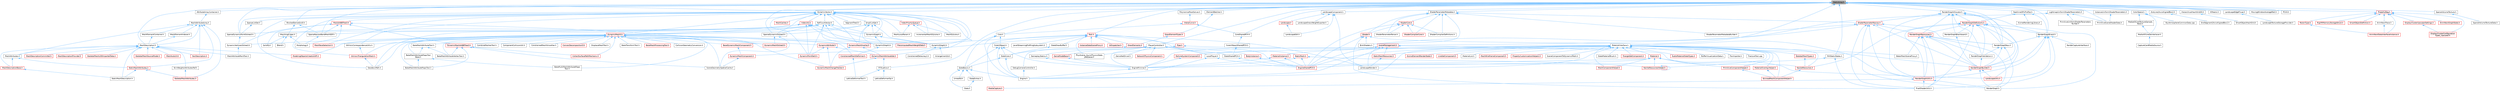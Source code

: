 digraph "StaticArray.h"
{
 // INTERACTIVE_SVG=YES
 // LATEX_PDF_SIZE
  bgcolor="transparent";
  edge [fontname=Helvetica,fontsize=10,labelfontname=Helvetica,labelfontsize=10];
  node [fontname=Helvetica,fontsize=10,shape=box,height=0.2,width=0.4];
  Node1 [id="Node000001",label="StaticArray.h",height=0.2,width=0.4,color="gray40", fillcolor="grey60", style="filled", fontcolor="black",tooltip=" "];
  Node1 -> Node2 [id="edge1_Node000001_Node000002",dir="back",color="steelblue1",style="solid",tooltip=" "];
  Node2 [id="Node000002",label="AttributeArrayContainer.h",height=0.2,width=0.4,color="grey40", fillcolor="white", style="filled",URL="$d1/d66/AttributeArrayContainer_8h.html",tooltip=" "];
  Node2 -> Node3 [id="edge2_Node000002_Node000003",dir="back",color="steelblue1",style="solid",tooltip=" "];
  Node3 [id="Node000003",label="MeshAttributeArray.h",height=0.2,width=0.4,color="grey40", fillcolor="white", style="filled",URL="$dd/dcf/MeshAttributeArray_8h.html",tooltip=" "];
  Node3 -> Node4 [id="edge3_Node000003_Node000004",dir="back",color="steelblue1",style="solid",tooltip=" "];
  Node4 [id="Node000004",label="HairDescription.h",height=0.2,width=0.4,color="red", fillcolor="#FFF0F0", style="filled",URL="$df/d27/HairDescription_8h.html",tooltip=" "];
  Node3 -> Node18 [id="edge4_Node000003_Node000018",dir="back",color="steelblue1",style="solid",tooltip=" "];
  Node18 [id="Node000018",label="MeshAttributes.h",height=0.2,width=0.4,color="grey40", fillcolor="white", style="filled",URL="$d8/d64/MeshAttributes_8h.html",tooltip=" "];
  Node18 -> Node19 [id="edge5_Node000018_Node000019",dir="back",color="steelblue1",style="solid",tooltip=" "];
  Node19 [id="Node000019",label="MeshDescriptionBase.h",height=0.2,width=0.4,color="red", fillcolor="#FFF0F0", style="filled",URL="$d3/d3c/MeshDescriptionBase_8h.html",tooltip=" "];
  Node19 -> Node21 [id="edge6_Node000019_Node000021",dir="back",color="steelblue1",style="solid",tooltip=" "];
  Node21 [id="Node000021",label="StaticMeshDescription.h",height=0.2,width=0.4,color="grey40", fillcolor="white", style="filled",URL="$d5/d71/StaticMeshDescription_8h.html",tooltip=" "];
  Node18 -> Node22 [id="edge7_Node000018_Node000022",dir="back",color="steelblue1",style="solid",tooltip=" "];
  Node22 [id="Node000022",label="StaticMeshAttributes.h",height=0.2,width=0.4,color="red", fillcolor="#FFF0F0", style="filled",URL="$dd/db4/StaticMeshAttributes_8h.html",tooltip=" "];
  Node22 -> Node34 [id="edge8_Node000022_Node000034",dir="back",color="steelblue1",style="solid",tooltip=" "];
  Node34 [id="Node000034",label="SkeletalMeshAttributes.h",height=0.2,width=0.4,color="red", fillcolor="#FFF0F0", style="filled",URL="$df/d3f/SkeletalMeshAttributes_8h.html",tooltip=" "];
  Node22 -> Node21 [id="edge9_Node000022_Node000021",dir="back",color="steelblue1",style="solid",tooltip=" "];
  Node3 -> Node37 [id="edge10_Node000003_Node000037",dir="back",color="steelblue1",style="solid",tooltip=" "];
  Node37 [id="Node000037",label="MeshDescription.h",height=0.2,width=0.4,color="grey40", fillcolor="white", style="filled",URL="$d5/d91/MeshDescription_8h.html",tooltip=" "];
  Node37 -> Node4 [id="edge11_Node000037_Node000004",dir="back",color="steelblue1",style="solid",tooltip=" "];
  Node37 -> Node38 [id="edge12_Node000037_Node000038",dir="back",color="steelblue1",style="solid",tooltip=" "];
  Node38 [id="Node000038",label="MeshAttributePaintTool.h",height=0.2,width=0.4,color="grey40", fillcolor="white", style="filled",URL="$d3/d29/MeshAttributePaintTool_8h.html",tooltip=" "];
  Node37 -> Node18 [id="edge13_Node000037_Node000018",dir="back",color="steelblue1",style="solid",tooltip=" "];
  Node37 -> Node39 [id="edge14_Node000037_Node000039",dir="back",color="steelblue1",style="solid",tooltip=" "];
  Node39 [id="Node000039",label="MeshAutoUV.h",height=0.2,width=0.4,color="red", fillcolor="#FFF0F0", style="filled",URL="$d4/db4/MeshAutoUV_8h.html",tooltip=" "];
  Node37 -> Node19 [id="edge15_Node000037_Node000019",dir="back",color="steelblue1",style="solid",tooltip=" "];
  Node37 -> Node41 [id="edge16_Node000037_Node000041",dir="back",color="steelblue1",style="solid",tooltip=" "];
  Node41 [id="Node000041",label="MeshDescriptionCommitter.h",height=0.2,width=0.4,color="red", fillcolor="#FFF0F0", style="filled",URL="$d0/dae/MeshDescriptionCommitter_8h.html",tooltip=" "];
  Node37 -> Node44 [id="edge17_Node000037_Node000044",dir="back",color="steelblue1",style="solid",tooltip=" "];
  Node44 [id="Node000044",label="MeshDescriptionProvider.h",height=0.2,width=0.4,color="red", fillcolor="#FFF0F0", style="filled",URL="$da/db2/MeshDescriptionProvider_8h.html",tooltip=" "];
  Node37 -> Node45 [id="edge18_Node000037_Node000045",dir="back",color="steelblue1",style="solid",tooltip=" "];
  Node45 [id="Node000045",label="ModelingObjectsCreationAPI.h",height=0.2,width=0.4,color="red", fillcolor="#FFF0F0", style="filled",URL="$df/d4c/ModelingObjectsCreationAPI_8h.html",tooltip=" "];
  Node37 -> Node68 [id="edge19_Node000037_Node000068",dir="back",color="steelblue1",style="solid",tooltip=" "];
  Node68 [id="Node000068",label="SkeletalMeshLODImporterData.h",height=0.2,width=0.4,color="red", fillcolor="#FFF0F0", style="filled",URL="$de/dc6/SkeletalMeshLODImporterData_8h.html",tooltip=" "];
  Node37 -> Node72 [id="edge20_Node000037_Node000072",dir="back",color="steelblue1",style="solid",tooltip=" "];
  Node72 [id="Node000072",label="SkeletalMeshSourceModel.h",height=0.2,width=0.4,color="red", fillcolor="#FFF0F0", style="filled",URL="$d0/dc6/SkeletalMeshSourceModel_8h.html",tooltip=" "];
  Node37 -> Node105 [id="edge21_Node000037_Node000105",dir="back",color="steelblue1",style="solid",tooltip=" "];
  Node105 [id="Node000105",label="SkinWeightsAttributesRef.h",height=0.2,width=0.4,color="grey40", fillcolor="white", style="filled",URL="$d8/dc2/SkinWeightsAttributesRef_8h.html",tooltip=" "];
  Node105 -> Node34 [id="edge22_Node000105_Node000034",dir="back",color="steelblue1",style="solid",tooltip=" "];
  Node37 -> Node22 [id="edge23_Node000037_Node000022",dir="back",color="steelblue1",style="solid",tooltip=" "];
  Node37 -> Node21 [id="edge24_Node000037_Node000021",dir="back",color="steelblue1",style="solid",tooltip=" "];
  Node3 -> Node106 [id="edge25_Node000003_Node000106",dir="back",color="steelblue1",style="solid",tooltip=" "];
  Node106 [id="Node000106",label="MeshElementContainer.h",height=0.2,width=0.4,color="grey40", fillcolor="white", style="filled",URL="$d1/dfa/MeshElementContainer_8h.html",tooltip=" "];
  Node106 -> Node37 [id="edge26_Node000106_Node000037",dir="back",color="steelblue1",style="solid",tooltip=" "];
  Node3 -> Node107 [id="edge27_Node000003_Node000107",dir="back",color="steelblue1",style="solid",tooltip=" "];
  Node107 [id="Node000107",label="MeshElementIndexer.h",height=0.2,width=0.4,color="grey40", fillcolor="white", style="filled",URL="$db/d4c/MeshElementIndexer_8h.html",tooltip=" "];
  Node107 -> Node37 [id="edge28_Node000107_Node000037",dir="back",color="steelblue1",style="solid",tooltip=" "];
  Node3 -> Node34 [id="edge29_Node000003_Node000034",dir="back",color="steelblue1",style="solid",tooltip=" "];
  Node3 -> Node22 [id="edge30_Node000003_Node000022",dir="back",color="steelblue1",style="solid",tooltip=" "];
  Node1 -> Node108 [id="edge31_Node000001_Node000108",dir="back",color="steelblue1",style="solid",tooltip=" "];
  Node108 [id="Node000108",label="BlockedDenseGrid3.h",height=0.2,width=0.4,color="grey40", fillcolor="white", style="filled",URL="$d1/ddb/BlockedDenseGrid3_8h.html",tooltip=" "];
  Node108 -> Node109 [id="edge32_Node000108_Node000109",dir="back",color="steelblue1",style="solid",tooltip=" "];
  Node109 [id="Node000109",label="MarchingCubes.h",height=0.2,width=0.4,color="grey40", fillcolor="white", style="filled",URL="$d8/d16/MarchingCubes_8h.html",tooltip=" "];
  Node109 -> Node110 [id="edge33_Node000109_Node000110",dir="back",color="steelblue1",style="solid",tooltip=" "];
  Node110 [id="Node000110",label="Blend.h",height=0.2,width=0.4,color="grey40", fillcolor="white", style="filled",URL="$d4/d80/Blend_8h.html",tooltip=" "];
  Node109 -> Node111 [id="edge34_Node000109_Node000111",dir="back",color="steelblue1",style="solid",tooltip=" "];
  Node111 [id="Node000111",label="Morphology.h",height=0.2,width=0.4,color="grey40", fillcolor="white", style="filled",URL="$d7/d60/Morphology_8h.html",tooltip=" "];
  Node109 -> Node112 [id="edge35_Node000109_Node000112",dir="back",color="steelblue1",style="solid",tooltip=" "];
  Node112 [id="Node000112",label="Solidify.h",height=0.2,width=0.4,color="grey40", fillcolor="white", style="filled",URL="$d0/ded/Solidify_8h.html",tooltip=" "];
  Node108 -> Node113 [id="edge36_Node000108_Node000113",dir="back",color="steelblue1",style="solid",tooltip=" "];
  Node113 [id="Node000113",label="SparseNarrowBandMeshSDF.h",height=0.2,width=0.4,color="grey40", fillcolor="white", style="filled",URL="$d2/d60/SparseNarrowBandMeshSDF_8h.html",tooltip=" "];
  Node113 -> Node111 [id="edge37_Node000113_Node000111",dir="back",color="steelblue1",style="solid",tooltip=" "];
  Node1 -> Node114 [id="edge38_Node000001_Node000114",dir="back",color="steelblue1",style="solid",tooltip=" "];
  Node114 [id="Node000114",label="ColorSpace.h",height=0.2,width=0.4,color="grey40", fillcolor="white", style="filled",URL="$de/d18/ColorSpace_8h.html",tooltip=" "];
  Node114 -> Node115 [id="edge39_Node000114_Node000115",dir="back",color="steelblue1",style="solid",tooltip=" "];
  Node115 [id="Node000115",label="MediaIOCoreDeinterlacer.h",height=0.2,width=0.4,color="grey40", fillcolor="white", style="filled",URL="$d4/dc4/MediaIOCoreDeinterlacer_8h.html",tooltip=" "];
  Node115 -> Node116 [id="edge40_Node000115_Node000116",dir="back",color="steelblue1",style="solid",tooltip=" "];
  Node116 [id="Node000116",label="CaptureCardMediaSource.h",height=0.2,width=0.4,color="grey40", fillcolor="white", style="filled",URL="$d7/d73/CaptureCardMediaSource_8h.html",tooltip=" "];
  Node114 -> Node117 [id="edge41_Node000114_Node000117",dir="back",color="steelblue1",style="solid",tooltip=" "];
  Node117 [id="Node000117",label="MediaIOCoreTextureSample\lBase.h",height=0.2,width=0.4,color="grey40", fillcolor="white", style="filled",URL="$dc/d4b/MediaIOCoreTextureSampleBase_8h.html",tooltip=" "];
  Node117 -> Node115 [id="edge42_Node000117_Node000115",dir="back",color="steelblue1",style="solid",tooltip=" "];
  Node114 -> Node118 [id="edge43_Node000114_Node000118",dir="back",color="steelblue1",style="solid",tooltip=" "];
  Node118 [id="Node000118",label="SkyAtmosphereCommonData.cpp",height=0.2,width=0.4,color="grey40", fillcolor="white", style="filled",URL="$d3/d5b/SkyAtmosphereCommonData_8cpp.html",tooltip=" "];
  Node1 -> Node119 [id="edge44_Node000001_Node000119",dir="back",color="steelblue1",style="solid",tooltip=" "];
  Node119 [id="Node000119",label="Core.h",height=0.2,width=0.4,color="grey40", fillcolor="white", style="filled",URL="$d6/dd7/Core_8h.html",tooltip=" "];
  Node119 -> Node120 [id="edge45_Node000119_Node000120",dir="back",color="steelblue1",style="solid",tooltip=" "];
  Node120 [id="Node000120",label="CoreUObject.h",height=0.2,width=0.4,color="grey40", fillcolor="white", style="filled",URL="$d0/ded/CoreUObject_8h.html",tooltip=" "];
  Node120 -> Node81 [id="edge46_Node000120_Node000081",dir="back",color="steelblue1",style="solid",tooltip=" "];
  Node81 [id="Node000081",label="Engine.h",height=0.2,width=0.4,color="grey40", fillcolor="white", style="filled",URL="$d1/d34/Public_2Engine_8h.html",tooltip=" "];
  Node120 -> Node80 [id="edge47_Node000120_Node000080",dir="back",color="steelblue1",style="solid",tooltip=" "];
  Node80 [id="Node000080",label="EngineMinimal.h",height=0.2,width=0.4,color="grey40", fillcolor="white", style="filled",URL="$d0/d2c/EngineMinimal_8h.html",tooltip=" "];
  Node80 -> Node81 [id="edge48_Node000080_Node000081",dir="back",color="steelblue1",style="solid",tooltip=" "];
  Node120 -> Node121 [id="edge49_Node000120_Node000121",dir="back",color="steelblue1",style="solid",tooltip=" "];
  Node121 [id="Node000121",label="SlateBasics.h",height=0.2,width=0.4,color="grey40", fillcolor="white", style="filled",URL="$da/d2f/SlateBasics_8h.html",tooltip=" "];
  Node121 -> Node81 [id="edge50_Node000121_Node000081",dir="back",color="steelblue1",style="solid",tooltip=" "];
  Node121 -> Node122 [id="edge51_Node000121_Node000122",dir="back",color="steelblue1",style="solid",tooltip=" "];
  Node122 [id="Node000122",label="Slate.h",height=0.2,width=0.4,color="grey40", fillcolor="white", style="filled",URL="$d2/dc0/Slate_8h.html",tooltip=" "];
  Node121 -> Node123 [id="edge52_Node000121_Node000123",dir="back",color="steelblue1",style="solid",tooltip=" "];
  Node123 [id="Node000123",label="SlateExtras.h",height=0.2,width=0.4,color="grey40", fillcolor="white", style="filled",URL="$d8/dec/SlateExtras_8h.html",tooltip=" "];
  Node123 -> Node122 [id="edge53_Node000123_Node000122",dir="back",color="steelblue1",style="solid",tooltip=" "];
  Node121 -> Node79 [id="edge54_Node000121_Node000079",dir="back",color="steelblue1",style="solid",tooltip=" "];
  Node79 [id="Node000079",label="UnrealEd.h",height=0.2,width=0.4,color="grey40", fillcolor="white", style="filled",URL="$d2/d5f/UnrealEd_8h.html",tooltip=" "];
  Node120 -> Node124 [id="edge55_Node000120_Node000124",dir="back",color="steelblue1",style="solid",tooltip=" "];
  Node124 [id="Node000124",label="SlateCore.h",height=0.2,width=0.4,color="grey40", fillcolor="white", style="filled",URL="$dc/d03/SlateCore_8h.html",tooltip=" "];
  Node124 -> Node81 [id="edge56_Node000124_Node000081",dir="back",color="steelblue1",style="solid",tooltip=" "];
  Node124 -> Node121 [id="edge57_Node000124_Node000121",dir="back",color="steelblue1",style="solid",tooltip=" "];
  Node119 -> Node81 [id="edge58_Node000119_Node000081",dir="back",color="steelblue1",style="solid",tooltip=" "];
  Node119 -> Node121 [id="edge59_Node000119_Node000121",dir="back",color="steelblue1",style="solid",tooltip=" "];
  Node1 -> Node125 [id="edge60_Node000001_Node000125",dir="back",color="steelblue1",style="solid",tooltip=" "];
  Node125 [id="Node000125",label="CoreSharedPCH.h",height=0.2,width=0.4,color="grey40", fillcolor="white", style="filled",URL="$d8/de5/CoreSharedPCH_8h.html",tooltip=" "];
  Node125 -> Node126 [id="edge61_Node000125_Node000126",dir="back",color="steelblue1",style="solid",tooltip=" "];
  Node126 [id="Node000126",label="CoreUObjectSharedPCH.h",height=0.2,width=0.4,color="grey40", fillcolor="white", style="filled",URL="$de/d2f/CoreUObjectSharedPCH_8h.html",tooltip=" "];
  Node126 -> Node127 [id="edge62_Node000126_Node000127",dir="back",color="steelblue1",style="solid",tooltip=" "];
  Node127 [id="Node000127",label="SlateSharedPCH.h",height=0.2,width=0.4,color="grey40", fillcolor="white", style="filled",URL="$d1/dfc/SlateSharedPCH_8h.html",tooltip=" "];
  Node127 -> Node82 [id="edge63_Node000127_Node000082",dir="back",color="steelblue1",style="solid",tooltip=" "];
  Node82 [id="Node000082",label="EngineSharedPCH.h",height=0.2,width=0.4,color="red", fillcolor="#FFF0F0", style="filled",URL="$dc/dbb/EngineSharedPCH_8h.html",tooltip=" "];
  Node1 -> Node128 [id="edge64_Node000001_Node000128",dir="back",color="steelblue1",style="solid",tooltip=" "];
  Node128 [id="Node000128",label="DistLine2AxisAlignedBox2.h",height=0.2,width=0.4,color="grey40", fillcolor="white", style="filled",URL="$da/d61/DistLine2AxisAlignedBox2_8h.html",tooltip=" "];
  Node128 -> Node129 [id="edge65_Node000128_Node000129",dir="back",color="steelblue1",style="solid",tooltip=" "];
  Node129 [id="Node000129",label="DistSegment2AxisAlignedBox2.h",height=0.2,width=0.4,color="grey40", fillcolor="white", style="filled",URL="$da/da9/DistSegment2AxisAlignedBox2_8h.html",tooltip=" "];
  Node1 -> Node130 [id="edge66_Node000001_Node000130",dir="back",color="steelblue1",style="solid",tooltip=" "];
  Node130 [id="Node000130",label="DynamicVector.h",height=0.2,width=0.4,color="grey40", fillcolor="white", style="filled",URL="$d5/dfc/DynamicVector_8h.html",tooltip=" "];
  Node130 -> Node131 [id="edge67_Node000130_Node000131",dir="back",color="steelblue1",style="solid",tooltip=" "];
  Node131 [id="Node000131",label="DynamicGraph.h",height=0.2,width=0.4,color="grey40", fillcolor="white", style="filled",URL="$d9/d3f/DynamicGraph_8h.html",tooltip=" "];
  Node131 -> Node132 [id="edge68_Node000131_Node000132",dir="back",color="steelblue1",style="solid",tooltip=" "];
  Node132 [id="Node000132",label="DynamicGraph2.h",height=0.2,width=0.4,color="grey40", fillcolor="white", style="filled",URL="$df/d51/DynamicGraph2_8h.html",tooltip=" "];
  Node132 -> Node133 [id="edge69_Node000132_Node000133",dir="back",color="steelblue1",style="solid",tooltip=" "];
  Node133 [id="Node000133",label="Arrangement2d.h",height=0.2,width=0.4,color="grey40", fillcolor="white", style="filled",URL="$de/d7e/Arrangement2d_8h.html",tooltip=" "];
  Node132 -> Node134 [id="edge70_Node000132_Node000134",dir="back",color="steelblue1",style="solid",tooltip=" "];
  Node134 [id="Node000134",label="ConstrainedDelaunay2.h",height=0.2,width=0.4,color="grey40", fillcolor="white", style="filled",URL="$de/dbf/ConstrainedDelaunay2_8h.html",tooltip=" "];
  Node131 -> Node135 [id="edge71_Node000131_Node000135",dir="back",color="steelblue1",style="solid",tooltip=" "];
  Node135 [id="Node000135",label="DynamicGraph3.h",height=0.2,width=0.4,color="grey40", fillcolor="white", style="filled",URL="$dd/d8e/DynamicGraph3_8h.html",tooltip=" "];
  Node135 -> Node136 [id="edge72_Node000135_Node000136",dir="back",color="steelblue1",style="solid",tooltip=" "];
  Node136 [id="Node000136",label="ConstrainedMeshDeformer.h",height=0.2,width=0.4,color="red", fillcolor="#FFF0F0", style="filled",URL="$df/ddf/ConstrainedMeshDeformer_8h.html",tooltip=" "];
  Node136 -> Node137 [id="edge73_Node000136_Node000137",dir="back",color="steelblue1",style="solid",tooltip=" "];
  Node137 [id="Node000137",label="LatticeDeformerTool.h",height=0.2,width=0.4,color="grey40", fillcolor="white", style="filled",URL="$db/d83/LatticeDeformerTool_8h.html",tooltip=" "];
  Node130 -> Node132 [id="edge74_Node000130_Node000132",dir="back",color="steelblue1",style="solid",tooltip=" "];
  Node130 -> Node135 [id="edge75_Node000130_Node000135",dir="back",color="steelblue1",style="solid",tooltip=" "];
  Node130 -> Node139 [id="edge76_Node000130_Node000139",dir="back",color="steelblue1",style="solid",tooltip=" "];
  Node139 [id="Node000139",label="DynamicMesh3.h",height=0.2,width=0.4,color="red", fillcolor="#FFF0F0", style="filled",URL="$d5/d34/DynamicMesh3_8h.html",tooltip=" "];
  Node139 -> Node95 [id="edge77_Node000139_Node000095",dir="back",color="steelblue1",style="solid",tooltip=" "];
  Node95 [id="Node000095",label="BakeMeshAttributeMapsTool.h",height=0.2,width=0.4,color="grey40", fillcolor="white", style="filled",URL="$d8/d14/BakeMeshAttributeMapsTool_8h.html",tooltip=" "];
  Node139 -> Node94 [id="edge78_Node000139_Node000094",dir="back",color="steelblue1",style="solid",tooltip=" "];
  Node94 [id="Node000094",label="BakeMeshAttributeMapsTool\lBase.h",height=0.2,width=0.4,color="grey40", fillcolor="white", style="filled",URL="$dc/d68/BakeMeshAttributeMapsToolBase_8h.html",tooltip=" "];
  Node94 -> Node95 [id="edge79_Node000094_Node000095",dir="back",color="steelblue1",style="solid",tooltip=" "];
  Node94 -> Node96 [id="edge80_Node000094_Node000096",dir="back",color="steelblue1",style="solid",tooltip=" "];
  Node96 [id="Node000096",label="BakeMultiMeshAttributeMaps\lTool.h",height=0.2,width=0.4,color="grey40", fillcolor="white", style="filled",URL="$d7/d65/BakeMultiMeshAttributeMapsTool_8h.html",tooltip=" "];
  Node139 -> Node93 [id="edge81_Node000139_Node000093",dir="back",color="steelblue1",style="solid",tooltip=" "];
  Node93 [id="Node000093",label="BakeMeshAttributeTool.h",height=0.2,width=0.4,color="grey40", fillcolor="white", style="filled",URL="$d0/d82/BakeMeshAttributeTool_8h.html",tooltip=" "];
  Node93 -> Node94 [id="edge82_Node000093_Node000094",dir="back",color="steelblue1",style="solid",tooltip=" "];
  Node93 -> Node97 [id="edge83_Node000093_Node000097",dir="back",color="steelblue1",style="solid",tooltip=" "];
  Node97 [id="Node000097",label="BakeMeshAttributeVertexTool.h",height=0.2,width=0.4,color="grey40", fillcolor="white", style="filled",URL="$d6/d76/BakeMeshAttributeVertexTool_8h.html",tooltip=" "];
  Node139 -> Node97 [id="edge84_Node000139_Node000097",dir="back",color="steelblue1",style="solid",tooltip=" "];
  Node139 -> Node96 [id="edge85_Node000139_Node000096",dir="back",color="steelblue1",style="solid",tooltip=" "];
  Node139 -> Node140 [id="edge86_Node000139_Node000140",dir="back",color="steelblue1",style="solid",tooltip=" "];
  Node140 [id="Node000140",label="BakeTransformTool.h",height=0.2,width=0.4,color="grey40", fillcolor="white", style="filled",URL="$dc/d39/BakeTransformTool_8h.html",tooltip=" "];
  Node139 -> Node141 [id="edge87_Node000139_Node000141",dir="back",color="steelblue1",style="solid",tooltip=" "];
  Node141 [id="Node000141",label="BaseDynamicMeshComponent.h",height=0.2,width=0.4,color="red", fillcolor="#FFF0F0", style="filled",URL="$d3/df4/BaseDynamicMeshComponent_8h.html",tooltip=" "];
  Node141 -> Node143 [id="edge88_Node000141_Node000143",dir="back",color="steelblue1",style="solid",tooltip=" "];
  Node143 [id="Node000143",label="DynamicMeshComponent.h",height=0.2,width=0.4,color="red", fillcolor="#FFF0F0", style="filled",URL="$d8/d66/DynamicMeshComponent_8h.html",tooltip=" "];
  Node143 -> Node189 [id="edge89_Node000143_Node000189",dir="back",color="steelblue1",style="solid",tooltip=" "];
  Node189 [id="Node000189",label="SceneGeometrySpatialCache.h",height=0.2,width=0.4,color="grey40", fillcolor="white", style="filled",URL="$d6/d6f/SceneGeometrySpatialCache_8h.html",tooltip=" "];
  Node139 -> Node166 [id="edge90_Node000139_Node000166",dir="back",color="steelblue1",style="solid",tooltip=" "];
  Node166 [id="Node000166",label="BaseMeshProcessingTool.h",height=0.2,width=0.4,color="red", fillcolor="#FFF0F0", style="filled",URL="$d4/d77/BaseMeshProcessingTool_8h.html",tooltip=" "];
  Node139 -> Node207 [id="edge91_Node000139_Node000207",dir="back",color="steelblue1",style="solid",tooltip=" "];
  Node207 [id="Node000207",label="CollectSurfacePathMechanic.h",height=0.2,width=0.4,color="red", fillcolor="#FFF0F0", style="filled",URL="$d5/dd0/CollectSurfacePathMechanic_8h.html",tooltip=" "];
  Node139 -> Node208 [id="edge92_Node000139_Node000208",dir="back",color="steelblue1",style="solid",tooltip=" "];
  Node208 [id="Node000208",label="CollisionGeometryConversion.h",height=0.2,width=0.4,color="grey40", fillcolor="white", style="filled",URL="$df/d0d/CollisionGeometryConversion_8h.html",tooltip=" "];
  Node139 -> Node54 [id="edge93_Node000139_Node000054",dir="back",color="steelblue1",style="solid",tooltip=" "];
  Node54 [id="Node000054",label="CombineMeshesTool.h",height=0.2,width=0.4,color="grey40", fillcolor="white", style="filled",URL="$dd/da3/CombineMeshesTool_8h.html",tooltip=" "];
  Node139 -> Node209 [id="edge94_Node000139_Node000209",dir="back",color="steelblue1",style="solid",tooltip=" "];
  Node209 [id="Node000209",label="ComponentCollisionUtil.h",height=0.2,width=0.4,color="grey40", fillcolor="white", style="filled",URL="$d9/d1c/ComponentCollisionUtil_8h.html",tooltip=" "];
  Node139 -> Node136 [id="edge95_Node000139_Node000136",dir="back",color="steelblue1",style="solid",tooltip=" "];
  Node139 -> Node210 [id="edge96_Node000139_Node000210",dir="back",color="steelblue1",style="solid",tooltip=" "];
  Node210 [id="Node000210",label="ConstrainedMeshSmoother.h",height=0.2,width=0.4,color="grey40", fillcolor="white", style="filled",URL="$d7/d9e/ConstrainedMeshSmoother_8h.html",tooltip=" "];
  Node139 -> Node211 [id="edge97_Node000139_Node000211",dir="back",color="steelblue1",style="solid",tooltip=" "];
  Node211 [id="Node000211",label="ConvexDecomposition3.h",height=0.2,width=0.4,color="red", fillcolor="#FFF0F0", style="filled",URL="$d4/d2b/ConvexDecomposition3_8h.html",tooltip=" "];
  Node139 -> Node169 [id="edge98_Node000139_Node000169",dir="back",color="steelblue1",style="solid",tooltip=" "];
  Node169 [id="Node000169",label="DisplaceMeshTool.h",height=0.2,width=0.4,color="grey40", fillcolor="white", style="filled",URL="$da/d28/DisplaceMeshTool_8h.html",tooltip=" "];
  Node139 -> Node214 [id="edge99_Node000139_Node000214",dir="back",color="steelblue1",style="solid",tooltip=" "];
  Node214 [id="Node000214",label="DynamicAttribute.h",height=0.2,width=0.4,color="red", fillcolor="#FFF0F0", style="filled",URL="$d8/db1/DynamicAttribute_8h.html",tooltip=" "];
  Node214 -> Node216 [id="edge100_Node000214_Node000216",dir="back",color="steelblue1",style="solid",tooltip=" "];
  Node216 [id="Node000216",label="DynamicMeshAttributeSet.h",height=0.2,width=0.4,color="red", fillcolor="#FFF0F0", style="filled",URL="$d1/d88/DynamicMeshAttributeSet_8h.html",tooltip=" "];
  Node216 -> Node217 [id="edge101_Node000216_Node000217",dir="back",color="steelblue1",style="solid",tooltip=" "];
  Node217 [id="Node000217",label="DynamicMeshChangeTracker.h",height=0.2,width=0.4,color="red", fillcolor="#FFF0F0", style="filled",URL="$dd/df0/DynamicMeshChangeTracker_8h.html",tooltip=" "];
  Node216 -> Node245 [id="edge102_Node000216_Node000245",dir="back",color="steelblue1",style="solid",tooltip=" "];
  Node245 [id="Node000245",label="FFDLattice.h",height=0.2,width=0.4,color="grey40", fillcolor="white", style="filled",URL="$d1/d3e/FFDLattice_8h.html",tooltip=" "];
  Node245 -> Node239 [id="edge103_Node000245_Node000239",dir="back",color="steelblue1",style="solid",tooltip=" "];
  Node239 [id="Node000239",label="LatticeDeformerOp.h",height=0.2,width=0.4,color="grey40", fillcolor="white", style="filled",URL="$d6/d92/LatticeDeformerOp_8h.html",tooltip=" "];
  Node245 -> Node137 [id="edge104_Node000245_Node000137",dir="back",color="steelblue1",style="solid",tooltip=" "];
  Node214 -> Node217 [id="edge105_Node000214_Node000217",dir="back",color="steelblue1",style="solid",tooltip=" "];
  Node214 -> Node322 [id="edge106_Node000214_Node000322",dir="back",color="steelblue1",style="solid",tooltip=" "];
  Node322 [id="Node000322",label="DynamicPointSet3.h",height=0.2,width=0.4,color="red", fillcolor="#FFF0F0", style="filled",URL="$d3/d32/DynamicPointSet3_8h.html",tooltip=" "];
  Node139 -> Node326 [id="edge107_Node000139_Node000326",dir="back",color="steelblue1",style="solid",tooltip=" "];
  Node326 [id="Node000326",label="DynamicMeshAABBTree3.h",height=0.2,width=0.4,color="red", fillcolor="#FFF0F0", style="filled",URL="$d5/d0d/DynamicMeshAABBTree3_8h.html",tooltip=" "];
  Node326 -> Node95 [id="edge108_Node000326_Node000095",dir="back",color="steelblue1",style="solid",tooltip=" "];
  Node326 -> Node97 [id="edge109_Node000326_Node000097",dir="back",color="steelblue1",style="solid",tooltip=" "];
  Node326 -> Node207 [id="edge110_Node000326_Node000207",dir="back",color="steelblue1",style="solid",tooltip=" "];
  Node326 -> Node189 [id="edge111_Node000326_Node000189",dir="back",color="steelblue1",style="solid",tooltip=" "];
  Node139 -> Node217 [id="edge112_Node000139_Node000217",dir="back",color="steelblue1",style="solid",tooltip=" "];
  Node139 -> Node343 [id="edge113_Node000139_Node000343",dir="back",color="steelblue1",style="solid",tooltip=" "];
  Node343 [id="Node000343",label="DynamicMeshOctree3.h",height=0.2,width=0.4,color="red", fillcolor="#FFF0F0", style="filled",URL="$d8/d9f/DynamicMeshOctree3_8h.html",tooltip=" "];
  Node139 -> Node344 [id="edge114_Node000139_Node000344",dir="back",color="steelblue1",style="solid",tooltip=" "];
  Node344 [id="Node000344",label="DynamicMeshOverlay.h",height=0.2,width=0.4,color="red", fillcolor="#FFF0F0", style="filled",URL="$de/d26/DynamicMeshOverlay_8h.html",tooltip=" "];
  Node344 -> Node216 [id="edge115_Node000344_Node000216",dir="back",color="steelblue1",style="solid",tooltip=" "];
  Node344 -> Node217 [id="edge116_Node000344_Node000217",dir="back",color="steelblue1",style="solid",tooltip=" "];
  Node139 -> Node350 [id="edge117_Node000139_Node000350",dir="back",color="steelblue1",style="solid",tooltip=" "];
  Node350 [id="Node000350",label="DynamicVerticesOctree3.h",height=0.2,width=0.4,color="grey40", fillcolor="white", style="filled",URL="$df/d7e/DynamicVerticesOctree3_8h.html",tooltip=" "];
  Node350 -> Node38 [id="edge118_Node000350_Node000038",dir="back",color="steelblue1",style="solid",tooltip=" "];
  Node139 -> Node363 [id="edge119_Node000139_Node000363",dir="back",color="steelblue1",style="solid",tooltip=" "];
  Node363 [id="Node000363",label="GeodesicPath.h",height=0.2,width=0.4,color="grey40", fillcolor="white", style="filled",URL="$d5/de5/GeodesicPath_8h.html",tooltip=" "];
  Node139 -> Node364 [id="edge120_Node000139_Node000364",dir="back",color="steelblue1",style="solid",tooltip=" "];
  Node364 [id="Node000364",label="IntrinsicCorrespondenceUtils.h",height=0.2,width=0.4,color="grey40", fillcolor="white", style="filled",URL="$dd/d68/IntrinsicCorrespondenceUtils_8h.html",tooltip=" "];
  Node364 -> Node365 [id="edge121_Node000364_Node000365",dir="back",color="steelblue1",style="solid",tooltip=" "];
  Node365 [id="Node000365",label="IntrinsicTriangulationMesh.h",height=0.2,width=0.4,color="red", fillcolor="#FFF0F0", style="filled",URL="$d7/d38/IntrinsicTriangulationMesh_8h.html",tooltip=" "];
  Node365 -> Node363 [id="edge122_Node000365_Node000363",dir="back",color="steelblue1",style="solid",tooltip=" "];
  Node139 -> Node365 [id="edge123_Node000139_Node000365",dir="back",color="steelblue1",style="solid",tooltip=" "];
  Node139 -> Node356 [id="edge124_Node000139_Node000356",dir="back",color="steelblue1",style="solid",tooltip=" "];
  Node356 [id="Node000356",label="MeshFaceSelection.h",height=0.2,width=0.4,color="red", fillcolor="#FFF0F0", style="filled",URL="$de/de2/MeshFaceSelection_8h.html",tooltip=" "];
  Node139 -> Node45 [id="edge125_Node000139_Node000045",dir="back",color="steelblue1",style="solid",tooltip=" "];
  Node139 -> Node376 [id="edge126_Node000139_Node000376",dir="back",color="steelblue1",style="solid",tooltip=" "];
  Node376 [id="Node000376",label="PrecomputedMeshWeightData.h",height=0.2,width=0.4,color="red", fillcolor="#FFF0F0", style="filled",URL="$d7/def/PrecomputedMeshWeightData_8h.html",tooltip=" "];
  Node139 -> Node189 [id="edge127_Node000139_Node000189",dir="back",color="steelblue1",style="solid",tooltip=" "];
  Node130 -> Node216 [id="edge128_Node000130_Node000216",dir="back",color="steelblue1",style="solid",tooltip=" "];
  Node130 -> Node344 [id="edge129_Node000130_Node000344",dir="back",color="steelblue1",style="solid",tooltip=" "];
  Node130 -> Node322 [id="edge130_Node000130_Node000322",dir="back",color="steelblue1",style="solid",tooltip=" "];
  Node130 -> Node363 [id="edge131_Node000130_Node000363",dir="back",color="steelblue1",style="solid",tooltip=" "];
  Node130 -> Node427 [id="edge132_Node000130_Node000427",dir="back",color="steelblue1",style="solid",tooltip=" "];
  Node427 [id="Node000427",label="IncrementalMeshDijkstra.h",height=0.2,width=0.4,color="grey40", fillcolor="white", style="filled",URL="$d0/dac/IncrementalMeshDijkstra_8h.html",tooltip=" "];
  Node130 -> Node428 [id="edge133_Node000130_Node000428",dir="back",color="steelblue1",style="solid",tooltip=" "];
  Node428 [id="Node000428",label="IndexPriorityQueue.h",height=0.2,width=0.4,color="red", fillcolor="#FFF0F0", style="filled",URL="$d1/d5d/IndexPriorityQueue_8h.html",tooltip=" "];
  Node428 -> Node427 [id="edge134_Node000428_Node000427",dir="back",color="steelblue1",style="solid",tooltip=" "];
  Node428 -> Node430 [id="edge135_Node000428_Node000430",dir="back",color="steelblue1",style="solid",tooltip=" "];
  Node430 [id="Node000430",label="MeshDijkstra.h",height=0.2,width=0.4,color="grey40", fillcolor="white", style="filled",URL="$db/d24/MeshDijkstra_8h.html",tooltip=" "];
  Node428 -> Node281 [id="edge136_Node000428_Node000281",dir="back",color="steelblue1",style="solid",tooltip=" "];
  Node281 [id="Node000281",label="MeshLocalParam.h",height=0.2,width=0.4,color="grey40", fillcolor="white", style="filled",URL="$dd/d00/MeshLocalParam_8h.html",tooltip=" "];
  Node130 -> Node431 [id="edge137_Node000130_Node000431",dir="back",color="steelblue1",style="solid",tooltip=" "];
  Node431 [id="Node000431",label="IndexUtil.h",height=0.2,width=0.4,color="red", fillcolor="#FFF0F0", style="filled",URL="$d2/d70/IndexUtil_8h.html",tooltip=" "];
  Node431 -> Node131 [id="edge138_Node000431_Node000131",dir="back",color="steelblue1",style="solid",tooltip=" "];
  Node431 -> Node132 [id="edge139_Node000431_Node000132",dir="back",color="steelblue1",style="solid",tooltip=" "];
  Node431 -> Node135 [id="edge140_Node000431_Node000135",dir="back",color="steelblue1",style="solid",tooltip=" "];
  Node431 -> Node139 [id="edge141_Node000431_Node000139",dir="back",color="steelblue1",style="solid",tooltip=" "];
  Node431 -> Node322 [id="edge142_Node000431_Node000322",dir="back",color="steelblue1",style="solid",tooltip=" "];
  Node431 -> Node109 [id="edge143_Node000431_Node000109",dir="back",color="steelblue1",style="solid",tooltip=" "];
  Node431 -> Node113 [id="edge144_Node000431_Node000113",dir="back",color="steelblue1",style="solid",tooltip=" "];
  Node130 -> Node364 [id="edge145_Node000130_Node000364",dir="back",color="steelblue1",style="solid",tooltip=" "];
  Node130 -> Node365 [id="edge146_Node000130_Node000365",dir="back",color="steelblue1",style="solid",tooltip=" "];
  Node130 -> Node440 [id="edge147_Node000130_Node000440",dir="back",color="steelblue1",style="solid",tooltip=" "];
  Node440 [id="Node000440",label="MeshAABBTree3.h",height=0.2,width=0.4,color="red", fillcolor="#FFF0F0", style="filled",URL="$d8/d90/MeshAABBTree3_8h.html",tooltip=" "];
  Node440 -> Node326 [id="edge148_Node000440_Node000326",dir="back",color="steelblue1",style="solid",tooltip=" "];
  Node440 -> Node343 [id="edge149_Node000440_Node000343",dir="back",color="steelblue1",style="solid",tooltip=" "];
  Node440 -> Node350 [id="edge150_Node000440_Node000350",dir="back",color="steelblue1",style="solid",tooltip=" "];
  Node440 -> Node111 [id="edge151_Node000440_Node000111",dir="back",color="steelblue1",style="solid",tooltip=" "];
  Node440 -> Node112 [id="edge152_Node000440_Node000112",dir="back",color="steelblue1",style="solid",tooltip=" "];
  Node440 -> Node113 [id="edge153_Node000440_Node000113",dir="back",color="steelblue1",style="solid",tooltip=" "];
  Node130 -> Node446 [id="edge154_Node000130_Node000446",dir="back",color="steelblue1",style="solid",tooltip=" "];
  Node446 [id="Node000446",label="MeshCaches.h",height=0.2,width=0.4,color="red", fillcolor="#FFF0F0", style="filled",URL="$d4/d5e/MeshCaches_8h.html",tooltip=" "];
  Node130 -> Node430 [id="edge155_Node000130_Node000430",dir="back",color="steelblue1",style="solid",tooltip=" "];
  Node130 -> Node356 [id="edge156_Node000130_Node000356",dir="back",color="steelblue1",style="solid",tooltip=" "];
  Node130 -> Node281 [id="edge157_Node000130_Node000281",dir="back",color="steelblue1",style="solid",tooltip=" "];
  Node130 -> Node447 [id="edge158_Node000130_Node000447",dir="back",color="steelblue1",style="solid",tooltip=" "];
  Node447 [id="Node000447",label="RefCountVector.h",height=0.2,width=0.4,color="grey40", fillcolor="white", style="filled",URL="$d7/da1/RefCountVector_8h.html",tooltip=" "];
  Node447 -> Node131 [id="edge159_Node000447_Node000131",dir="back",color="steelblue1",style="solid",tooltip=" "];
  Node447 -> Node132 [id="edge160_Node000447_Node000132",dir="back",color="steelblue1",style="solid",tooltip=" "];
  Node447 -> Node135 [id="edge161_Node000447_Node000135",dir="back",color="steelblue1",style="solid",tooltip=" "];
  Node447 -> Node139 [id="edge162_Node000447_Node000139",dir="back",color="steelblue1",style="solid",tooltip=" "];
  Node447 -> Node344 [id="edge163_Node000447_Node000344",dir="back",color="steelblue1",style="solid",tooltip=" "];
  Node447 -> Node322 [id="edge164_Node000447_Node000322",dir="back",color="steelblue1",style="solid",tooltip=" "];
  Node447 -> Node363 [id="edge165_Node000447_Node000363",dir="back",color="steelblue1",style="solid",tooltip=" "];
  Node447 -> Node448 [id="edge166_Node000447_Node000448",dir="back",color="steelblue1",style="solid",tooltip=" "];
  Node448 [id="Node000448",label="SparseDynamicOctree3.h",height=0.2,width=0.4,color="grey40", fillcolor="white", style="filled",URL="$df/d29/SparseDynamicOctree3_8h.html",tooltip=" "];
  Node448 -> Node343 [id="edge167_Node000448_Node000343",dir="back",color="steelblue1",style="solid",tooltip=" "];
  Node448 -> Node189 [id="edge168_Node000448_Node000189",dir="back",color="steelblue1",style="solid",tooltip=" "];
  Node447 -> Node449 [id="edge169_Node000447_Node000449",dir="back",color="steelblue1",style="solid",tooltip=" "];
  Node449 [id="Node000449",label="SparseDynamicPointOctree3.h",height=0.2,width=0.4,color="grey40", fillcolor="white", style="filled",URL="$d5/dba/SparseDynamicPointOctree3_8h.html",tooltip=" "];
  Node449 -> Node350 [id="edge170_Node000449_Node000350",dir="back",color="steelblue1",style="solid",tooltip=" "];
  Node130 -> Node450 [id="edge171_Node000130_Node000450",dir="back",color="steelblue1",style="solid",tooltip=" "];
  Node450 [id="Node000450",label="SegmentTree3.h",height=0.2,width=0.4,color="grey40", fillcolor="white", style="filled",URL="$db/d13/SegmentTree3_8h.html",tooltip=" "];
  Node130 -> Node451 [id="edge172_Node000130_Node000451",dir="back",color="steelblue1",style="solid",tooltip=" "];
  Node451 [id="Node000451",label="SmallListSet.h",height=0.2,width=0.4,color="grey40", fillcolor="white", style="filled",URL="$d8/d74/SmallListSet_8h.html",tooltip=" "];
  Node451 -> Node131 [id="edge173_Node000451_Node000131",dir="back",color="steelblue1",style="solid",tooltip=" "];
  Node451 -> Node132 [id="edge174_Node000451_Node000132",dir="back",color="steelblue1",style="solid",tooltip=" "];
  Node451 -> Node135 [id="edge175_Node000451_Node000135",dir="back",color="steelblue1",style="solid",tooltip=" "];
  Node451 -> Node139 [id="edge176_Node000451_Node000139",dir="back",color="steelblue1",style="solid",tooltip=" "];
  Node451 -> Node344 [id="edge177_Node000451_Node000344",dir="back",color="steelblue1",style="solid",tooltip=" "];
  Node451 -> Node448 [id="edge178_Node000451_Node000448",dir="back",color="steelblue1",style="solid",tooltip=" "];
  Node130 -> Node448 [id="edge179_Node000130_Node000448",dir="back",color="steelblue1",style="solid",tooltip=" "];
  Node130 -> Node449 [id="edge180_Node000130_Node000449",dir="back",color="steelblue1",style="solid",tooltip=" "];
  Node130 -> Node452 [id="edge181_Node000130_Node000452",dir="back",color="steelblue1",style="solid",tooltip=" "];
  Node452 [id="Node000452",label="SparseListSet.h",height=0.2,width=0.4,color="grey40", fillcolor="white", style="filled",URL="$d3/d87/SparseListSet_8h.html",tooltip=" "];
  Node452 -> Node449 [id="edge182_Node000452_Node000449",dir="back",color="steelblue1",style="solid",tooltip=" "];
  Node1 -> Node453 [id="edge183_Node000001_Node000453",dir="back",color="steelblue1",style="solid",tooltip=" "];
  Node453 [id="Node000453",label="ElementBatcher.h",height=0.2,width=0.4,color="grey40", fillcolor="white", style="filled",URL="$db/d00/ElementBatcher_8h.html",tooltip=" "];
  Node453 -> Node454 [id="edge184_Node000453_Node000454",dir="back",color="steelblue1",style="solid",tooltip=" "];
  Node454 [id="Node000454",label="DrawElementTypes.h",height=0.2,width=0.4,color="red", fillcolor="#FFF0F0", style="filled",URL="$df/d5c/DrawElementTypes_8h.html",tooltip=" "];
  Node454 -> Node456 [id="edge185_Node000454_Node000456",dir="back",color="steelblue1",style="solid",tooltip=" "];
  Node456 [id="Node000456",label="DrawElements.h",height=0.2,width=0.4,color="red", fillcolor="#FFF0F0", style="filled",URL="$d8/d4c/DrawElements_8h.html",tooltip=" "];
  Node456 -> Node124 [id="edge186_Node000456_Node000124",dir="back",color="steelblue1",style="solid",tooltip=" "];
  Node456 -> Node127 [id="edge187_Node000456_Node000127",dir="back",color="steelblue1",style="solid",tooltip=" "];
  Node1 -> Node245 [id="edge188_Node000001_Node000245",dir="back",color="steelblue1",style="solid",tooltip=" "];
  Node1 -> Node1406 [id="edge189_Node000001_Node001406",dir="back",color="steelblue1",style="solid",tooltip=" "];
  Node1406 [id="Node001406",label="HierarchicalHashGrid2D.h",height=0.2,width=0.4,color="grey40", fillcolor="white", style="filled",URL="$d0/d70/HierarchicalHashGrid2D_8h.html",tooltip=" "];
  Node1406 -> Node1407 [id="edge190_Node001406_Node001407",dir="back",color="steelblue1",style="solid",tooltip=" "];
  Node1407 [id="Node001407",label="SmartObjectHashGrid.h",height=0.2,width=0.4,color="grey40", fillcolor="white", style="filled",URL="$d1/d7e/SmartObjectHashGrid_8h.html",tooltip=" "];
  Node1 -> Node1408 [id="edge191_Node000001_Node001408",dir="back",color="steelblue1",style="solid",tooltip=" "];
  Node1408 [id="Node001408",label="InstanceUniformShaderParameters.h",height=0.2,width=0.4,color="grey40", fillcolor="white", style="filled",URL="$dc/df6/InstanceUniformShaderParameters_8h.html",tooltip=" "];
  Node1408 -> Node1409 [id="edge192_Node001408_Node001409",dir="back",color="steelblue1",style="solid",tooltip=" "];
  Node1409 [id="Node001409",label="PrimitiveSceneShaderData.h",height=0.2,width=0.4,color="grey40", fillcolor="white", style="filled",URL="$d5/d88/PrimitiveSceneShaderData_8h.html",tooltip=" "];
  Node1 -> Node1410 [id="edge193_Node000001_Node001410",dir="back",color="steelblue1",style="solid",tooltip=" "];
  Node1410 [id="Node001410",label="KMeans.h",height=0.2,width=0.4,color="grey40", fillcolor="white", style="filled",URL="$df/d83/KMeans_8h.html",tooltip=" "];
  Node1 -> Node1411 [id="edge194_Node000001_Node001411",dir="back",color="steelblue1",style="solid",tooltip=" "];
  Node1411 [id="Node001411",label="LandscapeComponent.h",height=0.2,width=0.4,color="grey40", fillcolor="white", style="filled",URL="$d4/dba/LandscapeComponent_8h.html",tooltip=" "];
  Node1411 -> Node25 [id="edge195_Node001411_Node000025",dir="back",color="steelblue1",style="solid",tooltip=" "];
  Node25 [id="Node000025",label="Landscape.h",height=0.2,width=0.4,color="red", fillcolor="#FFF0F0", style="filled",URL="$d5/dd6/Landscape_8h.html",tooltip=" "];
  Node25 -> Node26 [id="edge196_Node000025_Node000026",dir="back",color="steelblue1",style="solid",tooltip=" "];
  Node26 [id="Node000026",label="LandscapeEdit.h",height=0.2,width=0.4,color="grey40", fillcolor="white", style="filled",URL="$df/d61/LandscapeEdit_8h.html",tooltip=" "];
  Node1411 -> Node26 [id="edge197_Node001411_Node000026",dir="back",color="steelblue1",style="solid",tooltip=" "];
  Node1411 -> Node1412 [id="edge198_Node001411_Node001412",dir="back",color="steelblue1",style="solid",tooltip=" "];
  Node1412 [id="Node001412",label="LandscapeGrassWeightExporter.h",height=0.2,width=0.4,color="grey40", fillcolor="white", style="filled",URL="$de/d64/LandscapeGrassWeightExporter_8h.html",tooltip=" "];
  Node1411 -> Node31 [id="edge199_Node001411_Node000031",dir="back",color="steelblue1",style="solid",tooltip=" "];
  Node31 [id="Node000031",label="LandscapeRender.h",height=0.2,width=0.4,color="grey40", fillcolor="white", style="filled",URL="$df/d67/LandscapeRender_8h.html",tooltip=" "];
  Node1 -> Node1413 [id="edge200_Node000001_Node001413",dir="back",color="steelblue1",style="solid",tooltip=" "];
  Node1413 [id="Node001413",label="LandscapeEdgeFixup.h",height=0.2,width=0.4,color="grey40", fillcolor="white", style="filled",URL="$da/d92/LandscapeEdgeFixup_8h.html",tooltip=" "];
  Node1413 -> Node1414 [id="edge201_Node001413_Node001414",dir="back",color="steelblue1",style="solid",tooltip=" "];
  Node1414 [id="Node001414",label="LandscapeTextureStorageProvider.h",height=0.2,width=0.4,color="grey40", fillcolor="white", style="filled",URL="$d6/d2b/LandscapeTextureStorageProvider_8h.html",tooltip=" "];
  Node1 -> Node1415 [id="edge202_Node000001_Node001415",dir="back",color="steelblue1",style="solid",tooltip=" "];
  Node1415 [id="Node001415",label="LightmapUniformShaderParameters.h",height=0.2,width=0.4,color="grey40", fillcolor="white", style="filled",URL="$d0/d17/LightmapUniformShaderParameters_8h.html",tooltip=" "];
  Node1415 -> Node1409 [id="edge203_Node001415_Node001409",dir="back",color="steelblue1",style="solid",tooltip=" "];
  Node1415 -> Node1416 [id="edge204_Node001415_Node001416",dir="back",color="steelblue1",style="solid",tooltip=" "];
  Node1416 [id="Node001416",label="PrimitiveUniformShaderParameters\lBuilder.h",height=0.2,width=0.4,color="grey40", fillcolor="white", style="filled",URL="$dd/d96/PrimitiveUniformShaderParametersBuilder_8h.html",tooltip=" "];
  Node1415 -> Node1417 [id="edge205_Node001415_Node001417",dir="back",color="steelblue1",style="solid",tooltip=" "];
  Node1417 [id="Node001417",label="SceneManagement.h",height=0.2,width=0.4,color="red", fillcolor="#FFF0F0", style="filled",URL="$de/db9/SceneManagement_8h.html",tooltip=" "];
  Node1417 -> Node81 [id="edge206_Node001417_Node000081",dir="back",color="steelblue1",style="solid",tooltip=" "];
  Node1417 -> Node80 [id="edge207_Node001417_Node000080",dir="back",color="steelblue1",style="solid",tooltip=" "];
  Node1417 -> Node82 [id="edge208_Node001417_Node000082",dir="back",color="steelblue1",style="solid",tooltip=" "];
  Node1417 -> Node31 [id="edge209_Node001417_Node000031",dir="back",color="steelblue1",style="solid",tooltip=" "];
  Node1417 -> Node1428 [id="edge210_Node001417_Node001428",dir="back",color="steelblue1",style="solid",tooltip=" "];
  Node1428 [id="Node001428",label="NaniteResources.h",height=0.2,width=0.4,color="red", fillcolor="#FFF0F0", style="filled",URL="$d7/d8b/NaniteResources_8h.html",tooltip=" "];
  Node1428 -> Node103 [id="edge211_Node001428_Node000103",dir="back",color="steelblue1",style="solid",tooltip=" "];
  Node103 [id="Node000103",label="SkinnedMeshComponentHelper.h",height=0.2,width=0.4,color="red", fillcolor="#FFF0F0", style="filled",URL="$db/d81/SkinnedMeshComponentHelper_8h.html",tooltip=" "];
  Node1417 -> Node1439 [id="edge212_Node001417_Node001439",dir="back",color="steelblue1",style="solid",tooltip=" "];
  Node1439 [id="Node001439",label="StaticMeshResources.h",height=0.2,width=0.4,color="red", fillcolor="#FFF0F0", style="filled",URL="$d0/db7/StaticMeshResources_8h.html",tooltip=" "];
  Node1439 -> Node31 [id="edge213_Node001439_Node000031",dir="back",color="steelblue1",style="solid",tooltip=" "];
  Node1 -> Node1459 [id="edge214_Node000001_Node001459",dir="back",color="steelblue1",style="solid",tooltip=" "];
  Node1459 [id="Node001459",label="MaterialInterface.h",height=0.2,width=0.4,color="grey40", fillcolor="white", style="filled",URL="$de/daa/MaterialInterface_8h.html",tooltip=" "];
  Node1459 -> Node1460 [id="edge215_Node001459_Node001460",dir="back",color="steelblue1",style="solid",tooltip=" "];
  Node1460 [id="Node001460",label="AudioMaterialSlateTypes.h",height=0.2,width=0.4,color="red", fillcolor="#FFF0F0", style="filled",URL="$d3/d2d/AudioMaterialSlateTypes_8h.html",tooltip=" "];
  Node1459 -> Node1467 [id="edge216_Node001459_Node001467",dir="back",color="steelblue1",style="solid",tooltip=" "];
  Node1467 [id="Node001467",label="BufferVisualizationData.h",height=0.2,width=0.4,color="grey40", fillcolor="white", style="filled",URL="$df/df1/BufferVisualizationData_8h.html",tooltip=" "];
  Node1459 -> Node81 [id="edge217_Node001459_Node000081",dir="back",color="steelblue1",style="solid",tooltip=" "];
  Node1459 -> Node82 [id="edge218_Node001459_Node000082",dir="back",color="steelblue1",style="solid",tooltip=" "];
  Node1459 -> Node1468 [id="edge219_Node001459_Node001468",dir="back",color="steelblue1",style="solid",tooltip=" "];
  Node1468 [id="Node001468",label="FbxImporter.h",height=0.2,width=0.4,color="grey40", fillcolor="white", style="filled",URL="$d4/dfb/FbxImporter_8h.html",tooltip=" "];
  Node1459 -> Node870 [id="edge220_Node001459_Node000870",dir="back",color="steelblue1",style="solid",tooltip=" "];
  Node870 [id="Node000870",label="FractureTool.cpp",height=0.2,width=0.4,color="grey40", fillcolor="white", style="filled",URL="$dc/d9a/FractureTool_8cpp.html",tooltip=" "];
  Node1459 -> Node1469 [id="edge221_Node001459_Node001469",dir="back",color="steelblue1",style="solid",tooltip=" "];
  Node1469 [id="Node001469",label="GizmoElementRenderState.h",height=0.2,width=0.4,color="red", fillcolor="#FFF0F0", style="filled",URL="$dd/def/GizmoElementRenderState_8h.html",tooltip=" "];
  Node1459 -> Node31 [id="edge222_Node001459_Node000031",dir="back",color="steelblue1",style="solid",tooltip=" "];
  Node1459 -> Node1486 [id="edge223_Node001459_Node001486",dir="back",color="steelblue1",style="solid",tooltip=" "];
  Node1486 [id="Node001486",label="LineSetComponent.h",height=0.2,width=0.4,color="red", fillcolor="#FFF0F0", style="filled",URL="$d7/d6b/LineSetComponent_8h.html",tooltip=" "];
  Node1459 -> Node1489 [id="edge224_Node001459_Node001489",dir="back",color="steelblue1",style="solid",tooltip=" "];
  Node1489 [id="Node001489",label="Material.h",height=0.2,width=0.4,color="red", fillcolor="#FFF0F0", style="filled",URL="$df/d12/Material_8h.html",tooltip=" "];
  Node1489 -> Node80 [id="edge225_Node001489_Node000080",dir="back",color="steelblue1",style="solid",tooltip=" "];
  Node1489 -> Node82 [id="edge226_Node001489_Node000082",dir="back",color="steelblue1",style="solid",tooltip=" "];
  Node1489 -> Node1491 [id="edge227_Node001489_Node001491",dir="back",color="steelblue1",style="solid",tooltip=" "];
  Node1491 [id="Node001491",label="LandscapeUtils.h",height=0.2,width=0.4,color="red", fillcolor="#FFF0F0", style="filled",URL="$d0/dc0/LandscapeUtils_8h.html",tooltip=" "];
  Node1489 -> Node1506 [id="edge228_Node001489_Node001506",dir="back",color="steelblue1",style="solid",tooltip=" "];
  Node1506 [id="Node001506",label="MeshComponentHelper.h",height=0.2,width=0.4,color="red", fillcolor="#FFF0F0", style="filled",URL="$d3/de8/MeshComponentHelper_8h.html",tooltip=" "];
  Node1489 -> Node1430 [id="edge229_Node001489_Node001430",dir="back",color="steelblue1",style="solid",tooltip=" "];
  Node1430 [id="Node001430",label="NaniteResourcesHelper.h",height=0.2,width=0.4,color="red", fillcolor="#FFF0F0", style="filled",URL="$dc/d48/NaniteResourcesHelper_8h.html",tooltip=" "];
  Node1430 -> Node1430 [id="edge230_Node001430_Node001430",dir="back",color="steelblue1",style="solid",tooltip=" "];
  Node1489 -> Node1508 [id="edge231_Node001489_Node001508",dir="back",color="steelblue1",style="solid",tooltip=" "];
  Node1508 [id="Node001508",label="PrimitiveComponentHelper.h",height=0.2,width=0.4,color="red", fillcolor="#FFF0F0", style="filled",URL="$d1/d08/PrimitiveComponentHelper_8h.html",tooltip=" "];
  Node1508 -> Node103 [id="edge232_Node001508_Node000103",dir="back",color="steelblue1",style="solid",tooltip=" "];
  Node1459 -> Node1510 [id="edge233_Node001459_Node001510",dir="back",color="steelblue1",style="solid",tooltip=" "];
  Node1510 [id="Node001510",label="MaterialInstance.h",height=0.2,width=0.4,color="red", fillcolor="#FFF0F0", style="filled",URL="$d7/d9c/MaterialInstance_8h.html",tooltip=" "];
  Node1510 -> Node80 [id="edge234_Node001510_Node000080",dir="back",color="steelblue1",style="solid",tooltip=" "];
  Node1510 -> Node82 [id="edge235_Node001510_Node000082",dir="back",color="steelblue1",style="solid",tooltip=" "];
  Node1459 -> Node1029 [id="edge236_Node001459_Node001029",dir="back",color="steelblue1",style="solid",tooltip=" "];
  Node1029 [id="Node001029",label="MaterialList.h",height=0.2,width=0.4,color="grey40", fillcolor="white", style="filled",URL="$df/d0c/MaterialList_8h.html",tooltip=" "];
  Node1459 -> Node1523 [id="edge237_Node001459_Node001523",dir="back",color="steelblue1",style="solid",tooltip=" "];
  Node1523 [id="Node001523",label="MaterialOverlayHelper.h",height=0.2,width=0.4,color="red", fillcolor="#FFF0F0", style="filled",URL="$d4/d43/MaterialOverlayHelper_8h.html",tooltip=" "];
  Node1523 -> Node103 [id="edge238_Node001523_Node000103",dir="back",color="steelblue1",style="solid",tooltip=" "];
  Node1459 -> Node1506 [id="edge239_Node001459_Node001506",dir="back",color="steelblue1",style="solid",tooltip=" "];
  Node1459 -> Node1524 [id="edge240_Node001459_Node001524",dir="back",color="steelblue1",style="solid",tooltip=" "];
  Node1524 [id="Node001524",label="MeshWireframeComponent.h",height=0.2,width=0.4,color="red", fillcolor="#FFF0F0", style="filled",URL="$d7/d66/MeshWireframeComponent_8h.html",tooltip=" "];
  Node1459 -> Node1428 [id="edge241_Node001459_Node001428",dir="back",color="steelblue1",style="solid",tooltip=" "];
  Node1459 -> Node1430 [id="edge242_Node001459_Node001430",dir="back",color="steelblue1",style="solid",tooltip=" "];
  Node1459 -> Node1525 [id="edge243_Node001459_Node001525",dir="back",color="steelblue1",style="solid",tooltip=" "];
  Node1525 [id="Node001525",label="ParticleSystemComponent.h",height=0.2,width=0.4,color="red", fillcolor="#FFF0F0", style="filled",URL="$d4/d17/ParticleSystemComponent_8h.html",tooltip=" "];
  Node1525 -> Node80 [id="edge244_Node001525_Node000080",dir="back",color="steelblue1",style="solid",tooltip=" "];
  Node1459 -> Node1508 [id="edge245_Node001459_Node001508",dir="back",color="steelblue1",style="solid",tooltip=" "];
  Node1459 -> Node564 [id="edge246_Node001459_Node000564",dir="back",color="steelblue1",style="solid",tooltip=" "];
  Node564 [id="Node000564",label="PropertyCustomizationHelpers.h",height=0.2,width=0.4,color="red", fillcolor="#FFF0F0", style="filled",URL="$d7/dd0/PropertyCustomizationHelpers_8h.html",tooltip=" "];
  Node1459 -> Node1533 [id="edge247_Node001459_Node001533",dir="back",color="steelblue1",style="solid",tooltip=" "];
  Node1533 [id="Node001533",label="SceneComponentToDynamicMesh.h",height=0.2,width=0.4,color="grey40", fillcolor="white", style="filled",URL="$d2/dfd/SceneComponentToDynamicMesh_8h.html",tooltip=" "];
  Node1459 -> Node1534 [id="edge248_Node001459_Node001534",dir="back",color="steelblue1",style="solid",tooltip=" "];
  Node1534 [id="Node001534",label="SkeletalMeshTypes.h",height=0.2,width=0.4,color="red", fillcolor="#FFF0F0", style="filled",URL="$d5/d0c/SkeletalMeshTypes_8h.html",tooltip=" "];
  Node1534 -> Node1428 [id="edge249_Node001534_Node001428",dir="back",color="steelblue1",style="solid",tooltip=" "];
  Node1459 -> Node103 [id="edge250_Node001459_Node000103",dir="back",color="steelblue1",style="solid",tooltip=" "];
  Node1459 -> Node1009 [id="edge251_Node001459_Node001009",dir="back",color="steelblue1",style="solid",tooltip=" "];
  Node1009 [id="Node001009",label="SlateMaterialBrush.h",height=0.2,width=0.4,color="grey40", fillcolor="white", style="filled",URL="$d0/d58/SlateMaterialBrush_8h.html",tooltip=" "];
  Node1459 -> Node1439 [id="edge252_Node001459_Node001439",dir="back",color="steelblue1",style="solid",tooltip=" "];
  Node1459 -> Node1544 [id="edge253_Node001459_Node001544",dir="back",color="steelblue1",style="solid",tooltip=" "];
  Node1544 [id="Node001544",label="TriangleSetComponent.h",height=0.2,width=0.4,color="red", fillcolor="#FFF0F0", style="filled",URL="$d0/d95/TriangleSetComponent_8h.html",tooltip=" "];
  Node1459 -> Node1545 [id="edge254_Node001459_Node001545",dir="back",color="steelblue1",style="solid",tooltip=" "];
  Node1545 [id="Node001545",label="WaterMeshSceneProxy.h",height=0.2,width=0.4,color="grey40", fillcolor="white", style="filled",URL="$d2/d6c/WaterMeshSceneProxy_8h.html",tooltip=" "];
  Node1 -> Node37 [id="edge255_Node000001_Node000037",dir="back",color="steelblue1",style="solid",tooltip=" "];
  Node1 -> Node1546 [id="edge256_Node000001_Node001546",dir="back",color="steelblue1",style="solid",tooltip=" "];
  Node1546 [id="Node001546",label="MovingWindowAverageFast.h",height=0.2,width=0.4,color="grey40", fillcolor="white", style="filled",URL="$d7/d38/MovingWindowAverageFast_8h.html",tooltip=" "];
  Node1 -> Node1547 [id="edge257_Node000001_Node001547",dir="back",color="steelblue1",style="solid",tooltip=" "];
  Node1547 [id="Node001547",label="PCA3.h",height=0.2,width=0.4,color="grey40", fillcolor="white", style="filled",URL="$db/d66/PCA3_8h.html",tooltip=" "];
  Node1 -> Node1548 [id="edge258_Node000001_Node001548",dir="back",color="steelblue1",style="solid",tooltip=" "];
  Node1548 [id="Node001548",label="PlayerController.h",height=0.2,width=0.4,color="grey40", fillcolor="white", style="filled",URL="$db/db4/PlayerController_8h.html",tooltip=" "];
  Node1548 -> Node1549 [id="edge259_Node001548_Node001549",dir="back",color="steelblue1",style="solid",tooltip=" "];
  Node1549 [id="Node001549",label="BodyInstance.h",height=0.2,width=0.4,color="red", fillcolor="#FFF0F0", style="filled",URL="$d3/d42/BodyInstance_8h.html",tooltip=" "];
  Node1549 -> Node82 [id="edge260_Node001549_Node000082",dir="back",color="steelblue1",style="solid",tooltip=" "];
  Node1548 -> Node1758 [id="edge261_Node001548_Node001758",dir="back",color="steelblue1",style="solid",tooltip=" "];
  Node1758 [id="Node001758",label="DebugCameraController.h",height=0.2,width=0.4,color="grey40", fillcolor="white", style="filled",URL="$d1/d9e/DebugCameraController_8h.html",tooltip=" "];
  Node1758 -> Node81 [id="edge262_Node001758_Node000081",dir="back",color="steelblue1",style="solid",tooltip=" "];
  Node1548 -> Node1759 [id="edge263_Node001548_Node001759",dir="back",color="steelblue1",style="solid",tooltip=" "];
  Node1759 [id="Node001759",label="DemoNetDriver.h",height=0.2,width=0.4,color="grey40", fillcolor="white", style="filled",URL="$df/df9/DemoNetDriver_8h.html",tooltip=" "];
  Node1548 -> Node80 [id="edge264_Node001548_Node000080",dir="back",color="steelblue1",style="solid",tooltip=" "];
  Node1548 -> Node82 [id="edge265_Node001548_Node000082",dir="back",color="steelblue1",style="solid",tooltip=" "];
  Node1548 -> Node1760 [id="edge266_Node001548_Node001760",dir="back",color="steelblue1",style="solid",tooltip=" "];
  Node1760 [id="Node001760",label="GameModeBase.h",height=0.2,width=0.4,color="red", fillcolor="#FFF0F0", style="filled",URL="$d2/d5b/GameModeBase_8h.html",tooltip=" "];
  Node1760 -> Node80 [id="edge267_Node001760_Node000080",dir="back",color="steelblue1",style="solid",tooltip=" "];
  Node1548 -> Node1765 [id="edge268_Node001548_Node001765",dir="back",color="steelblue1",style="solid",tooltip=" "];
  Node1765 [id="Node001765",label="GameplayStatics.h",height=0.2,width=0.4,color="grey40", fillcolor="white", style="filled",URL="$d9/dc8/GameplayStatics_8h.html",tooltip=" "];
  Node1765 -> Node80 [id="edge269_Node001765_Node000080",dir="back",color="steelblue1",style="solid",tooltip=" "];
  Node1548 -> Node1766 [id="edge270_Node001548_Node001766",dir="back",color="steelblue1",style="solid",tooltip=" "];
  Node1766 [id="Node001766",label="LocalPlayer.h",height=0.2,width=0.4,color="grey40", fillcolor="white", style="filled",URL="$d9/d4a/LocalPlayer_8h.html",tooltip=" "];
  Node1766 -> Node81 [id="edge271_Node001766_Node000081",dir="back",color="steelblue1",style="solid",tooltip=" "];
  Node1766 -> Node82 [id="edge272_Node001766_Node000082",dir="back",color="steelblue1",style="solid",tooltip=" "];
  Node1548 -> Node1767 [id="edge273_Node001548_Node001767",dir="back",color="steelblue1",style="solid",tooltip=" "];
  Node1767 [id="Node001767",label="NetworkPhysicsComponent.h",height=0.2,width=0.4,color="red", fillcolor="#FFF0F0", style="filled",URL="$d5/dcb/NetworkPhysicsComponent_8h.html",tooltip=" "];
  Node1 -> Node1776 [id="edge274_Node000001_Node001776",dir="back",color="steelblue1",style="solid",tooltip=" "];
  Node1776 [id="Node001776",label="PolynomialRootSolver.h",height=0.2,width=0.4,color="grey40", fillcolor="white", style="filled",URL="$dd/dd9/PolynomialRootSolver_8h.html",tooltip=" "];
  Node1776 -> Node1777 [id="edge275_Node001776_Node001777",dir="back",color="steelblue1",style="solid",tooltip=" "];
  Node1777 [id="Node001777",label="InterpCurve.h",height=0.2,width=0.4,color="red", fillcolor="#FFF0F0", style="filled",URL="$d2/d1c/InterpCurve_8h.html",tooltip=" "];
  Node1777 -> Node119 [id="edge276_Node001777_Node000119",dir="back",color="steelblue1",style="solid",tooltip=" "];
  Node1777 -> Node125 [id="edge277_Node001777_Node000125",dir="back",color="steelblue1",style="solid",tooltip=" "];
  Node1 -> Node1409 [id="edge278_Node000001_Node001409",dir="back",color="steelblue1",style="solid",tooltip=" "];
  Node1 -> Node6014 [id="edge279_Node000001_Node006014",dir="back",color="steelblue1",style="solid",tooltip=" "];
  Node6014 [id="Node006014",label="PropertyBag.h",height=0.2,width=0.4,color="red", fillcolor="#FFF0F0", style="filled",URL="$de/d60/StructUtils_2PropertyBag_8h.html",tooltip=" "];
  Node6014 -> Node1661 [id="edge280_Node006014_Node001661",dir="back",color="steelblue1",style="solid",tooltip=" "];
  Node1661 [id="Node001661",label="AnimNextDataInterfaceInstance.h",height=0.2,width=0.4,color="red", fillcolor="#FFF0F0", style="filled",URL="$d4/dc0/AnimNextDataInterfaceInstance_8h.html",tooltip=" "];
  Node6014 -> Node2464 [id="edge281_Node006014_Node002464",dir="back",color="steelblue1",style="solid",tooltip=" "];
  Node2464 [id="Node002464",label="AnimNextGraphState.h",height=0.2,width=0.4,color="red", fillcolor="#FFF0F0", style="filled",URL="$d5/d54/AnimNextGraphState_8h.html",tooltip=" "];
  Node6014 -> Node1660 [id="edge282_Node006014_Node001660",dir="back",color="steelblue1",style="solid",tooltip=" "];
  Node1660 [id="Node001660",label="AnimNextTrace.h",height=0.2,width=0.4,color="grey40", fillcolor="white", style="filled",URL="$d5/d1d/AnimNextTrace_8h.html",tooltip=" "];
  Node1660 -> Node1661 [id="edge283_Node001660_Node001661",dir="back",color="steelblue1",style="solid",tooltip=" "];
  Node6014 -> Node4257 [id="edge284_Node006014_Node004257",dir="back",color="steelblue1",style="solid",tooltip=" "];
  Node4257 [id="Node004257",label="DisplayClusterConfiguration\lTypes_Upscaler.h",height=0.2,width=0.4,color="red", fillcolor="#FFF0F0", style="filled",URL="$d8/d0f/DisplayClusterConfigurationTypes__Upscaler_8h.html",tooltip=" "];
  Node6014 -> Node4313 [id="edge285_Node006014_Node004313",dir="back",color="steelblue1",style="solid",tooltip=" "];
  Node4313 [id="Node004313",label="DisplayClusterUpscalerSettings.h",height=0.2,width=0.4,color="red", fillcolor="#FFF0F0", style="filled",URL="$df/d33/DisplayClusterUpscalerSettings_8h.html",tooltip=" "];
  Node4313 -> Node4257 [id="edge286_Node004313_Node004257",dir="back",color="steelblue1",style="solid",tooltip=" "];
  Node6014 -> Node3298 [id="edge287_Node006014_Node003298",dir="back",color="steelblue1",style="solid",tooltip=" "];
  Node3298 [id="Node003298",label="ParamType.h",height=0.2,width=0.4,color="red", fillcolor="#FFF0F0", style="filled",URL="$d5/daf/ParamType_8h.html",tooltip=" "];
  Node3298 -> Node1661 [id="edge288_Node003298_Node001661",dir="back",color="steelblue1",style="solid",tooltip=" "];
  Node6014 -> Node4506 [id="edge289_Node006014_Node004506",dir="back",color="steelblue1",style="solid",tooltip=" "];
  Node4506 [id="Node004506",label="RigVMMemoryStorageStruct.h",height=0.2,width=0.4,color="red", fillcolor="#FFF0F0", style="filled",URL="$dd/d96/RigVMMemoryStorageStruct_8h.html",tooltip=" "];
  Node6014 -> Node3627 [id="edge290_Node006014_Node003627",dir="back",color="steelblue1",style="solid",tooltip=" "];
  Node3627 [id="Node003627",label="SmartObjectDefinition.h",height=0.2,width=0.4,color="red", fillcolor="#FFF0F0", style="filled",URL="$db/d50/SmartObjectDefinition_8h.html",tooltip=" "];
  Node1 -> Node6413 [id="edge291_Node000001_Node006413",dir="back",color="steelblue1",style="solid",tooltip=" "];
  Node6413 [id="Node006413",label="RHIStaticStates.h",height=0.2,width=0.4,color="grey40", fillcolor="white", style="filled",URL="$d3/d2b/RHIStaticStates_8h.html",tooltip=" "];
  Node6413 -> Node82 [id="edge292_Node006413_Node000082",dir="back",color="steelblue1",style="solid",tooltip=" "];
  Node6413 -> Node4459 [id="edge293_Node006413_Node004459",dir="back",color="steelblue1",style="solid",tooltip=" "];
  Node4459 [id="Node004459",label="PixelShaderUtils.h",height=0.2,width=0.4,color="grey40", fillcolor="white", style="filled",URL="$d1/dc7/PixelShaderUtils_8h.html",tooltip=" "];
  Node1 -> Node6306 [id="edge294_Node000001_Node006306",dir="back",color="steelblue1",style="solid",tooltip=" "];
  Node6306 [id="Node006306",label="RealtimeGPUProfiler.h",height=0.2,width=0.4,color="grey40", fillcolor="white", style="filled",URL="$d7/def/RealtimeGPUProfiler_8h.html",tooltip=" "];
  Node6306 -> Node1634 [id="edge295_Node006306_Node001634",dir="back",color="steelblue1",style="solid",tooltip=" "];
  Node1634 [id="Node001634",label="KismetRenderingLibrary.h",height=0.2,width=0.4,color="grey40", fillcolor="white", style="filled",URL="$dc/d9a/KismetRenderingLibrary_8h.html",tooltip=" "];
  Node6306 -> Node6307 [id="edge296_Node006306_Node006307",dir="back",color="steelblue1",style="solid",tooltip=" "];
  Node6307 [id="Node006307",label="RenderGraphDefinitions.h",height=0.2,width=0.4,color="red", fillcolor="#FFF0F0", style="filled",URL="$df/d67/RenderGraphDefinitions_8h.html",tooltip=" "];
  Node6307 -> Node1491 [id="edge297_Node006307_Node001491",dir="back",color="steelblue1",style="solid",tooltip=" "];
  Node6307 -> Node1428 [id="edge298_Node006307_Node001428",dir="back",color="steelblue1",style="solid",tooltip=" "];
  Node6307 -> Node4459 [id="edge299_Node006307_Node004459",dir="back",color="steelblue1",style="solid",tooltip=" "];
  Node6307 -> Node4463 [id="edge300_Node006307_Node004463",dir="back",color="steelblue1",style="solid",tooltip=" "];
  Node4463 [id="Node004463",label="RenderGraph.h",height=0.2,width=0.4,color="grey40", fillcolor="white", style="filled",URL="$d7/dd9/RenderGraph_8h.html",tooltip=" "];
  Node6307 -> Node6311 [id="edge301_Node006307_Node006311",dir="back",color="steelblue1",style="solid",tooltip=" "];
  Node6311 [id="Node006311",label="RenderGraphBlackboard.h",height=0.2,width=0.4,color="grey40", fillcolor="white", style="filled",URL="$d4/d32/RenderGraphBlackboard_8h.html",tooltip=" "];
  Node6311 -> Node4461 [id="edge302_Node006311_Node004461",dir="back",color="steelblue1",style="solid",tooltip=" "];
  Node4461 [id="Node004461",label="RenderGraphBuilder.h",height=0.2,width=0.4,color="red", fillcolor="#FFF0F0", style="filled",URL="$d4/d7b/RenderGraphBuilder_8h.html",tooltip=" "];
  Node4461 -> Node1491 [id="edge303_Node004461_Node001491",dir="back",color="steelblue1",style="solid",tooltip=" "];
  Node4461 -> Node4463 [id="edge304_Node004461_Node004463",dir="back",color="steelblue1",style="solid",tooltip=" "];
  Node4461 -> Node4464 [id="edge305_Node004461_Node004464",dir="back",color="steelblue1",style="solid",tooltip=" "];
  Node4464 [id="Node004464",label="RenderGraphUtils.h",height=0.2,width=0.4,color="red", fillcolor="#FFF0F0", style="filled",URL="$d6/d45/RenderGraphUtils_8h.html",tooltip=" "];
  Node4464 -> Node4465 [id="edge306_Node004464_Node004465",dir="back",color="steelblue1",style="solid",tooltip=" "];
  Node4465 [id="Node004465",label="MediaCapture.h",height=0.2,width=0.4,color="red", fillcolor="#FFF0F0", style="filled",URL="$d2/d9c/MediaCapture_8h.html",tooltip=" "];
  Node4464 -> Node4459 [id="edge307_Node004464_Node004459",dir="back",color="steelblue1",style="solid",tooltip=" "];
  Node4464 -> Node4463 [id="edge308_Node004464_Node004463",dir="back",color="steelblue1",style="solid",tooltip=" "];
  Node6307 -> Node4461 [id="edge309_Node006307_Node004461",dir="back",color="steelblue1",style="solid",tooltip=" "];
  Node6307 -> Node4458 [id="edge310_Node006307_Node004458",dir="back",color="steelblue1",style="solid",tooltip=" "];
  Node4458 [id="Node004458",label="RenderGraphEvent.h",height=0.2,width=0.4,color="grey40", fillcolor="white", style="filled",URL="$db/dbb/RenderGraphEvent_8h.html",tooltip=" "];
  Node4458 -> Node1491 [id="edge311_Node004458_Node001491",dir="back",color="steelblue1",style="solid",tooltip=" "];
  Node4458 -> Node4459 [id="edge312_Node004458_Node004459",dir="back",color="steelblue1",style="solid",tooltip=" "];
  Node4458 -> Node4460 [id="edge313_Node004458_Node004460",dir="back",color="steelblue1",style="solid",tooltip=" "];
  Node4460 [id="Node004460",label="RenderCaptureInterface.h",height=0.2,width=0.4,color="grey40", fillcolor="white", style="filled",URL="$da/da8/RenderCaptureInterface_8h.html",tooltip=" "];
  Node4458 -> Node4461 [id="edge314_Node004458_Node004461",dir="back",color="steelblue1",style="solid",tooltip=" "];
  Node4458 -> Node4477 [id="edge315_Node004458_Node004477",dir="back",color="steelblue1",style="solid",tooltip=" "];
  Node4477 [id="Node004477",label="RenderGraphPass.h",height=0.2,width=0.4,color="grey40", fillcolor="white", style="filled",URL="$de/d49/RenderGraphPass_8h.html",tooltip=" "];
  Node4477 -> Node4463 [id="edge316_Node004477_Node004463",dir="back",color="steelblue1",style="solid",tooltip=" "];
  Node4477 -> Node4461 [id="edge317_Node004477_Node004461",dir="back",color="steelblue1",style="solid",tooltip=" "];
  Node4477 -> Node4478 [id="edge318_Node004477_Node004478",dir="back",color="steelblue1",style="solid",tooltip=" "];
  Node4478 [id="Node004478",label="RenderGraphValidation.h",height=0.2,width=0.4,color="grey40", fillcolor="white", style="filled",URL="$db/dc5/RenderGraphValidation_8h.html",tooltip=" "];
  Node4478 -> Node4461 [id="edge319_Node004478_Node004461",dir="back",color="steelblue1",style="solid",tooltip=" "];
  Node4458 -> Node4464 [id="edge320_Node004458_Node004464",dir="back",color="steelblue1",style="solid",tooltip=" "];
  Node6307 -> Node4477 [id="edge321_Node006307_Node004477",dir="back",color="steelblue1",style="solid",tooltip=" "];
  Node6307 -> Node6313 [id="edge322_Node006307_Node006313",dir="back",color="steelblue1",style="solid",tooltip=" "];
  Node6313 [id="Node006313",label="RenderGraphResources.h",height=0.2,width=0.4,color="red", fillcolor="#FFF0F0", style="filled",URL="$da/da0/RenderGraphResources_8h.html",tooltip=" "];
  Node6313 -> Node4459 [id="edge323_Node006313_Node004459",dir="back",color="steelblue1",style="solid",tooltip=" "];
  Node6313 -> Node4463 [id="edge324_Node006313_Node004463",dir="back",color="steelblue1",style="solid",tooltip=" "];
  Node6313 -> Node4461 [id="edge325_Node006313_Node004461",dir="back",color="steelblue1",style="solid",tooltip=" "];
  Node6313 -> Node4477 [id="edge326_Node006313_Node004477",dir="back",color="steelblue1",style="solid",tooltip=" "];
  Node6313 -> Node4464 [id="edge327_Node006313_Node004464",dir="back",color="steelblue1",style="solid",tooltip=" "];
  Node6313 -> Node4478 [id="edge328_Node006313_Node004478",dir="back",color="steelblue1",style="solid",tooltip=" "];
  Node6313 -> Node1545 [id="edge329_Node006313_Node001545",dir="back",color="steelblue1",style="solid",tooltip=" "];
  Node6307 -> Node4464 [id="edge330_Node006307_Node004464",dir="back",color="steelblue1",style="solid",tooltip=" "];
  Node6307 -> Node4478 [id="edge331_Node006307_Node004478",dir="back",color="steelblue1",style="solid",tooltip=" "];
  Node6306 -> Node4458 [id="edge332_Node006306_Node004458",dir="back",color="steelblue1",style="solid",tooltip=" "];
  Node1 -> Node7005 [id="edge333_Node000001_Node007005",dir="back",color="steelblue1",style="solid",tooltip=" "];
  Node7005 [id="Node007005",label="RenderGraphAllocator.h",height=0.2,width=0.4,color="grey40", fillcolor="white", style="filled",URL="$d4/da7/RenderGraphAllocator_8h.html",tooltip=" "];
  Node7005 -> Node6311 [id="edge334_Node007005_Node006311",dir="back",color="steelblue1",style="solid",tooltip=" "];
  Node7005 -> Node4461 [id="edge335_Node007005_Node004461",dir="back",color="steelblue1",style="solid",tooltip=" "];
  Node7005 -> Node6307 [id="edge336_Node007005_Node006307",dir="back",color="steelblue1",style="solid",tooltip=" "];
  Node7005 -> Node4458 [id="edge337_Node007005_Node004458",dir="back",color="steelblue1",style="solid",tooltip=" "];
  Node7005 -> Node4477 [id="edge338_Node007005_Node004477",dir="back",color="steelblue1",style="solid",tooltip=" "];
  Node7005 -> Node6313 [id="edge339_Node007005_Node006313",dir="back",color="steelblue1",style="solid",tooltip=" "];
  Node7005 -> Node4464 [id="edge340_Node007005_Node004464",dir="back",color="steelblue1",style="solid",tooltip=" "];
  Node7005 -> Node4478 [id="edge341_Node007005_Node004478",dir="back",color="steelblue1",style="solid",tooltip=" "];
  Node7005 -> Node7006 [id="edge342_Node007005_Node007006",dir="back",color="steelblue1",style="solid",tooltip=" "];
  Node7006 [id="Node007006",label="ShaderParameterMacros.h",height=0.2,width=0.4,color="red", fillcolor="#FFF0F0", style="filled",URL="$d6/dbc/ShaderParameterMacros_8h.html",tooltip=" "];
  Node7006 -> Node2781 [id="edge343_Node007006_Node002781",dir="back",color="steelblue1",style="solid",tooltip=" "];
  Node2781 [id="Node002781",label="BinkShaders.h",height=0.2,width=0.4,color="grey40", fillcolor="white", style="filled",URL="$d8/d97/BinkShaders_8h.html",tooltip=" "];
  Node7006 -> Node4459 [id="edge344_Node007006_Node004459",dir="back",color="steelblue1",style="solid",tooltip=" "];
  Node7006 -> Node4463 [id="edge345_Node007006_Node004463",dir="back",color="steelblue1",style="solid",tooltip=" "];
  Node7006 -> Node4461 [id="edge346_Node007006_Node004461",dir="back",color="steelblue1",style="solid",tooltip=" "];
  Node7006 -> Node4477 [id="edge347_Node007006_Node004477",dir="back",color="steelblue1",style="solid",tooltip=" "];
  Node7006 -> Node6313 [id="edge348_Node007006_Node006313",dir="back",color="steelblue1",style="solid",tooltip=" "];
  Node7006 -> Node4464 [id="edge349_Node007006_Node004464",dir="back",color="steelblue1",style="solid",tooltip=" "];
  Node7006 -> Node7007 [id="edge350_Node007006_Node007007",dir="back",color="steelblue1",style="solid",tooltip=" "];
  Node7007 [id="Node007007",label="ShaderParameterMetadataBuilder.h",height=0.2,width=0.4,color="grey40", fillcolor="white", style="filled",URL="$d3/d25/ShaderParameterMetadataBuilder_8h.html",tooltip=" "];
  Node1 -> Node4458 [id="edge351_Node000001_Node004458",dir="back",color="steelblue1",style="solid",tooltip=" "];
  Node1 -> Node4477 [id="edge352_Node000001_Node004477",dir="back",color="steelblue1",style="solid",tooltip=" "];
  Node1 -> Node7066 [id="edge353_Node000001_Node007066",dir="back",color="steelblue1",style="solid",tooltip=" "];
  Node7066 [id="Node007066",label="ShaderParameterMetadata.h",height=0.2,width=0.4,color="grey40", fillcolor="white", style="filled",URL="$d6/df9/ShaderParameterMetadata_8h.html",tooltip=" "];
  Node7066 -> Node2781 [id="edge354_Node007066_Node002781",dir="back",color="steelblue1",style="solid",tooltip=" "];
  Node7066 -> Node6366 [id="edge355_Node007066_Node006366",dir="back",color="steelblue1",style="solid",tooltip=" "];
  Node6366 [id="Node006366",label="Shader.h",height=0.2,width=0.4,color="red", fillcolor="#FFF0F0", style="filled",URL="$d2/dac/Shader_8h.html",tooltip=" "];
  Node6366 -> Node2781 [id="edge356_Node006366_Node002781",dir="back",color="steelblue1",style="solid",tooltip=" "];
  Node6366 -> Node82 [id="edge357_Node006366_Node000082",dir="back",color="steelblue1",style="solid",tooltip=" "];
  Node6366 -> Node4459 [id="edge358_Node006366_Node004459",dir="back",color="steelblue1",style="solid",tooltip=" "];
  Node6366 -> Node4464 [id="edge359_Node006366_Node004464",dir="back",color="steelblue1",style="solid",tooltip=" "];
  Node7066 -> Node6372 [id="edge360_Node007066_Node006372",dir="back",color="steelblue1",style="solid",tooltip=" "];
  Node6372 [id="Node006372",label="ShaderCompilerCore.h",height=0.2,width=0.4,color="red", fillcolor="#FFF0F0", style="filled",URL="$d0/d99/ShaderCompilerCore_8h.html",tooltip=" "];
  Node7066 -> Node6374 [id="edge361_Node007066_Node006374",dir="back",color="steelblue1",style="solid",tooltip=" "];
  Node6374 [id="Node006374",label="ShaderCompilerDefinitions.h",height=0.2,width=0.4,color="grey40", fillcolor="white", style="filled",URL="$d1/dc9/ShaderCompilerDefinitions_8h.html",tooltip=" "];
  Node7066 -> Node6365 [id="edge362_Node007066_Node006365",dir="back",color="steelblue1",style="solid",tooltip=" "];
  Node6365 [id="Node006365",label="ShaderCore.h",height=0.2,width=0.4,color="red", fillcolor="#FFF0F0", style="filled",URL="$d2/dc9/ShaderCore_8h.html",tooltip=" "];
  Node6365 -> Node82 [id="edge363_Node006365_Node000082",dir="back",color="steelblue1",style="solid",tooltip=" "];
  Node6365 -> Node6366 [id="edge364_Node006365_Node006366",dir="back",color="steelblue1",style="solid",tooltip=" "];
  Node6365 -> Node6372 [id="edge365_Node006365_Node006372",dir="back",color="steelblue1",style="solid",tooltip=" "];
  Node6365 -> Node6374 [id="edge366_Node006365_Node006374",dir="back",color="steelblue1",style="solid",tooltip=" "];
  Node6365 -> Node6375 [id="edge367_Node006365_Node006375",dir="back",color="steelblue1",style="solid",tooltip=" "];
  Node6375 [id="Node006375",label="ShaderParameterParser.h",height=0.2,width=0.4,color="grey40", fillcolor="white", style="filled",URL="$d0/d21/ShaderParameterParser_8h.html",tooltip=" "];
  Node7066 -> Node7006 [id="edge368_Node007066_Node007006",dir="back",color="steelblue1",style="solid",tooltip=" "];
  Node7066 -> Node7007 [id="edge369_Node007066_Node007007",dir="back",color="steelblue1",style="solid",tooltip=" "];
  Node7066 -> Node6375 [id="edge370_Node007066_Node006375",dir="back",color="steelblue1",style="solid",tooltip=" "];
  Node1 -> Node448 [id="edge371_Node000001_Node000448",dir="back",color="steelblue1",style="solid",tooltip=" "];
  Node1 -> Node449 [id="edge372_Node000001_Node000449",dir="back",color="steelblue1",style="solid",tooltip=" "];
  Node1 -> Node113 [id="edge373_Node000001_Node000113",dir="back",color="steelblue1",style="solid",tooltip=" "];
  Node1 -> Node3425 [id="edge374_Node000001_Node003425",dir="back",color="steelblue1",style="solid",tooltip=" "];
  Node3425 [id="Node003425",label="SparseVolumeTexture.h",height=0.2,width=0.4,color="grey40", fillcolor="white", style="filled",URL="$d4/df8/SparseVolumeTexture_8h.html",tooltip=" "];
  Node3425 -> Node3426 [id="edge375_Node003425_Node003426",dir="back",color="steelblue1",style="solid",tooltip=" "];
  Node3426 [id="Node003426",label="SparseVolumeTextureData.h",height=0.2,width=0.4,color="grey40", fillcolor="white", style="filled",URL="$db/dcc/SparseVolumeTextureData_8h.html",tooltip=" "];
  Node1 -> Node6385 [id="edge376_Node000001_Node006385",dir="back",color="steelblue1",style="solid",tooltip=" "];
  Node6385 [id="Node006385",label="Task.h",height=0.2,width=0.4,color="red", fillcolor="#FFF0F0", style="filled",URL="$db/d0e/Tasks_2Task_8h.html",tooltip=" "];
  Node6385 -> Node456 [id="edge377_Node006385_Node000456",dir="back",color="steelblue1",style="solid",tooltip=" "];
  Node6385 -> Node143 [id="edge378_Node006385_Node000143",dir="back",color="steelblue1",style="solid",tooltip=" "];
  Node6385 -> Node5746 [id="edge379_Node006385_Node005746",dir="back",color="steelblue1",style="solid",tooltip=" "];
  Node5746 [id="Node005746",label="InstanceDataSceneProxy.h",height=0.2,width=0.4,color="red", fillcolor="#FFF0F0", style="filled",URL="$d1/d2b/InstanceDataSceneProxy_8h.html",tooltip=" "];
  Node6385 -> Node6387 [id="edge380_Node006385_Node006387",dir="back",color="steelblue1",style="solid",tooltip=" "];
  Node6387 [id="Node006387",label="IoDispatcher.h",height=0.2,width=0.4,color="red", fillcolor="#FFF0F0", style="filled",URL="$d8/d3c/IoDispatcher_8h.html",tooltip=" "];
  Node6385 -> Node31 [id="edge381_Node006385_Node000031",dir="back",color="steelblue1",style="solid",tooltip=" "];
  Node6385 -> Node5118 [id="edge382_Node006385_Node005118",dir="back",color="steelblue1",style="solid",tooltip=" "];
  Node5118 [id="Node005118",label="LevelStreamingProfilingSubsystem.h",height=0.2,width=0.4,color="grey40", fillcolor="white", style="filled",URL="$de/d7f/LevelStreamingProfilingSubsystem_8h.html",tooltip=" "];
  Node6385 -> Node4465 [id="edge383_Node006385_Node004465",dir="back",color="steelblue1",style="solid",tooltip=" "];
  Node6385 -> Node6304 [id="edge384_Node006385_Node006304",dir="back",color="steelblue1",style="solid",tooltip=" "];
  Node6304 [id="Node006304",label="PhysScene_AsyncPhysicsState\lJobQueue.h",height=0.2,width=0.4,color="grey40", fillcolor="white", style="filled",URL="$d9/da4/PhysScene__AsyncPhysicsStateJobQueue_8h.html",tooltip=" "];
  Node6385 -> Node6303 [id="edge385_Node006385_Node006303",dir="back",color="steelblue1",style="solid",tooltip=" "];
  Node6303 [id="Node006303",label="Pipe.h",height=0.2,width=0.4,color="red", fillcolor="#FFF0F0", style="filled",URL="$d4/d5f/Pipe_8h.html",tooltip=" "];
  Node6303 -> Node6304 [id="edge386_Node006303_Node006304",dir="back",color="steelblue1",style="solid",tooltip=" "];
  Node6303 -> Node4461 [id="edge387_Node006303_Node004461",dir="back",color="steelblue1",style="solid",tooltip=" "];
  Node6385 -> Node376 [id="edge388_Node006385_Node000376",dir="back",color="steelblue1",style="solid",tooltip=" "];
  Node6385 -> Node4768 [id="edge389_Node006385_Node004768",dir="back",color="steelblue1",style="solid",tooltip=" "];
  Node4768 [id="Node004768",label="SlateDrawBuffer.h",height=0.2,width=0.4,color="grey40", fillcolor="white", style="filled",URL="$de/d81/SlateDrawBuffer_8h.html",tooltip=" "];
  Node4768 -> Node124 [id="edge390_Node004768_Node000124",dir="back",color="steelblue1",style="solid",tooltip=" "];
  Node6385 -> Node3381 [id="edge391_Node006385_Node003381",dir="back",color="steelblue1",style="solid",tooltip=" "];
  Node3381 [id="Node003381",label="StaticMesh.h",height=0.2,width=0.4,color="red", fillcolor="#FFF0F0", style="filled",URL="$dc/d8f/StaticMesh_8h.html",tooltip=" "];
  Node3381 -> Node80 [id="edge392_Node003381_Node000080",dir="back",color="steelblue1",style="solid",tooltip=" "];
  Node3381 -> Node82 [id="edge393_Node003381_Node000082",dir="back",color="steelblue1",style="solid",tooltip=" "];
  Node3381 -> Node1430 [id="edge394_Node003381_Node001430",dir="back",color="steelblue1",style="solid",tooltip=" "];
}
